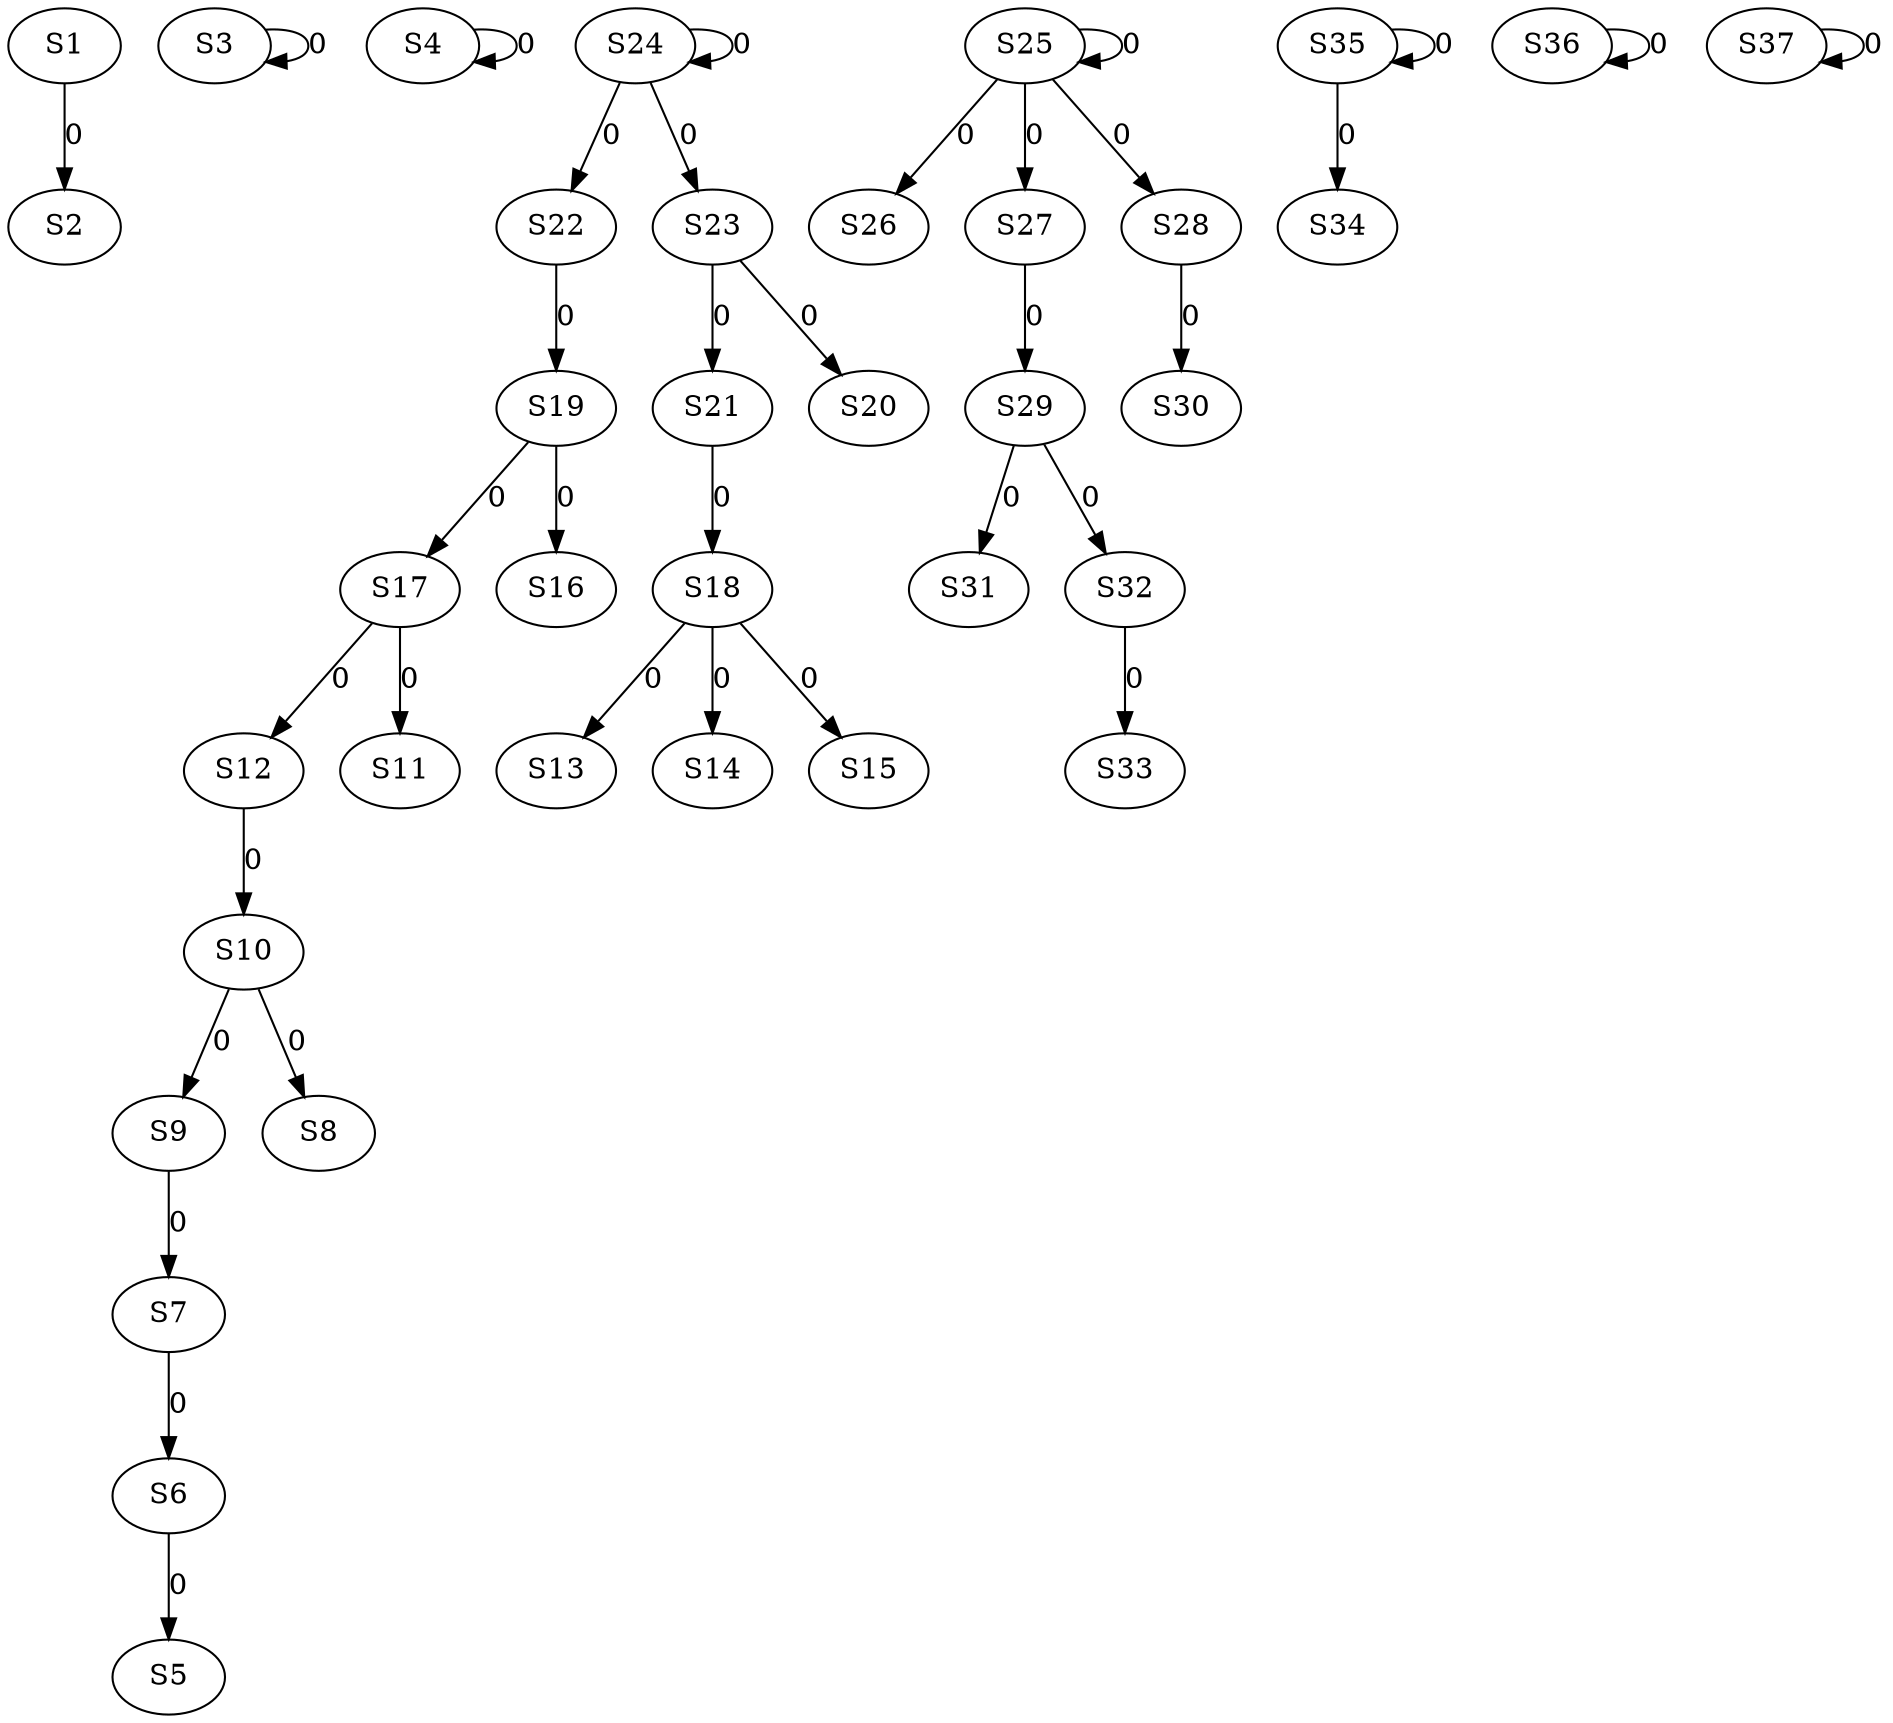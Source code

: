 strict digraph {
	S1 -> S2 [ label = 0 ];
	S3 -> S3 [ label = 0 ];
	S4 -> S4 [ label = 0 ];
	S6 -> S5 [ label = 0 ];
	S7 -> S6 [ label = 0 ];
	S9 -> S7 [ label = 0 ];
	S10 -> S8 [ label = 0 ];
	S10 -> S9 [ label = 0 ];
	S12 -> S10 [ label = 0 ];
	S17 -> S11 [ label = 0 ];
	S17 -> S12 [ label = 0 ];
	S18 -> S13 [ label = 0 ];
	S18 -> S14 [ label = 0 ];
	S18 -> S15 [ label = 0 ];
	S19 -> S16 [ label = 0 ];
	S19 -> S17 [ label = 0 ];
	S21 -> S18 [ label = 0 ];
	S22 -> S19 [ label = 0 ];
	S23 -> S20 [ label = 0 ];
	S23 -> S21 [ label = 0 ];
	S24 -> S22 [ label = 0 ];
	S24 -> S23 [ label = 0 ];
	S24 -> S24 [ label = 0 ];
	S25 -> S25 [ label = 0 ];
	S25 -> S26 [ label = 0 ];
	S25 -> S27 [ label = 0 ];
	S25 -> S28 [ label = 0 ];
	S27 -> S29 [ label = 0 ];
	S28 -> S30 [ label = 0 ];
	S29 -> S31 [ label = 0 ];
	S29 -> S32 [ label = 0 ];
	S32 -> S33 [ label = 0 ];
	S35 -> S34 [ label = 0 ];
	S35 -> S35 [ label = 0 ];
	S36 -> S36 [ label = 0 ];
	S37 -> S37 [ label = 0 ];
}